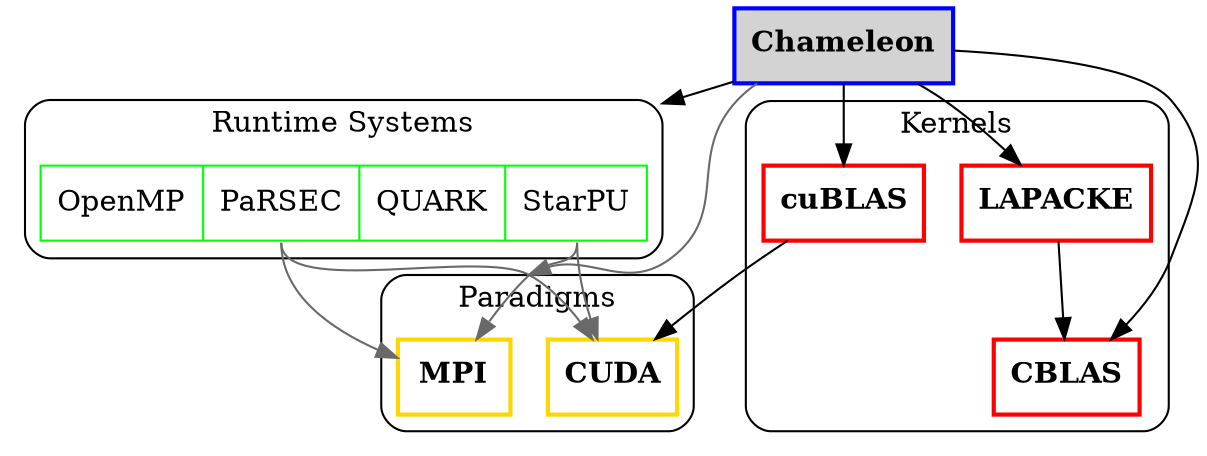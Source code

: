 digraph G{

# Pre-Depends:             purple, bold
# Depends:                 black
# Recommends:              grey
# Suggests:                black, dotted
# Conflicts:               red

compound=true;
bgcolor=transparent

node [shape=box];

chameleon [style="filled,bold",fillcolor=lightgrey,color=blue,label=<<B>Chameleon</B>>]

subgraph cluster_runtime {
        label = "Runtime Systems"
        style = rounded
        color = black
        sched [
        shape = "record"
        label = "<sched_openmp> OpenMP | <sched_parsec> PaRSEC | <sched_quark> QUARK | <sched_starpu> StarPU"
        color=green
        ]
        }
chameleon -> sched [lhead=cluster_runtime]
sched:sched_starpu -> cuda [color=dimgrey]
sched:sched_starpu -> mpi [color=dimgrey]
sched:sched_parsec -> cuda [color=dimgrey]
sched:sched_parsec -> mpi [color=dimgrey]

subgraph cluster_paradigm {
        label = "Paradigms"
        style = rounded
        color = black
        cuda [color=gold, style=bold,label=<<B>CUDA</B>>]
        mpi [color=gold, style=bold,label=<<B>MPI</B>>]
        }

subgraph cluster_kernel {
        label = "Kernels"
        style = rounded
        color = black
        cublas [color=red, style=bold,label=<<B>cuBLAS</B>>]
        lapacke [color=red, style=bold,label=<<B>LAPACKE</B>>]
        cblas [color=red, style=bold,label=<<B>CBLAS</B>>]
        lapacke -> cblas
        cublas -> cuda
        }

chameleon -> cblas
chameleon -> lapacke
chameleon -> mpi [color=dimgrey,lhead=cluster_paradigm]
chameleon -> cublas

}